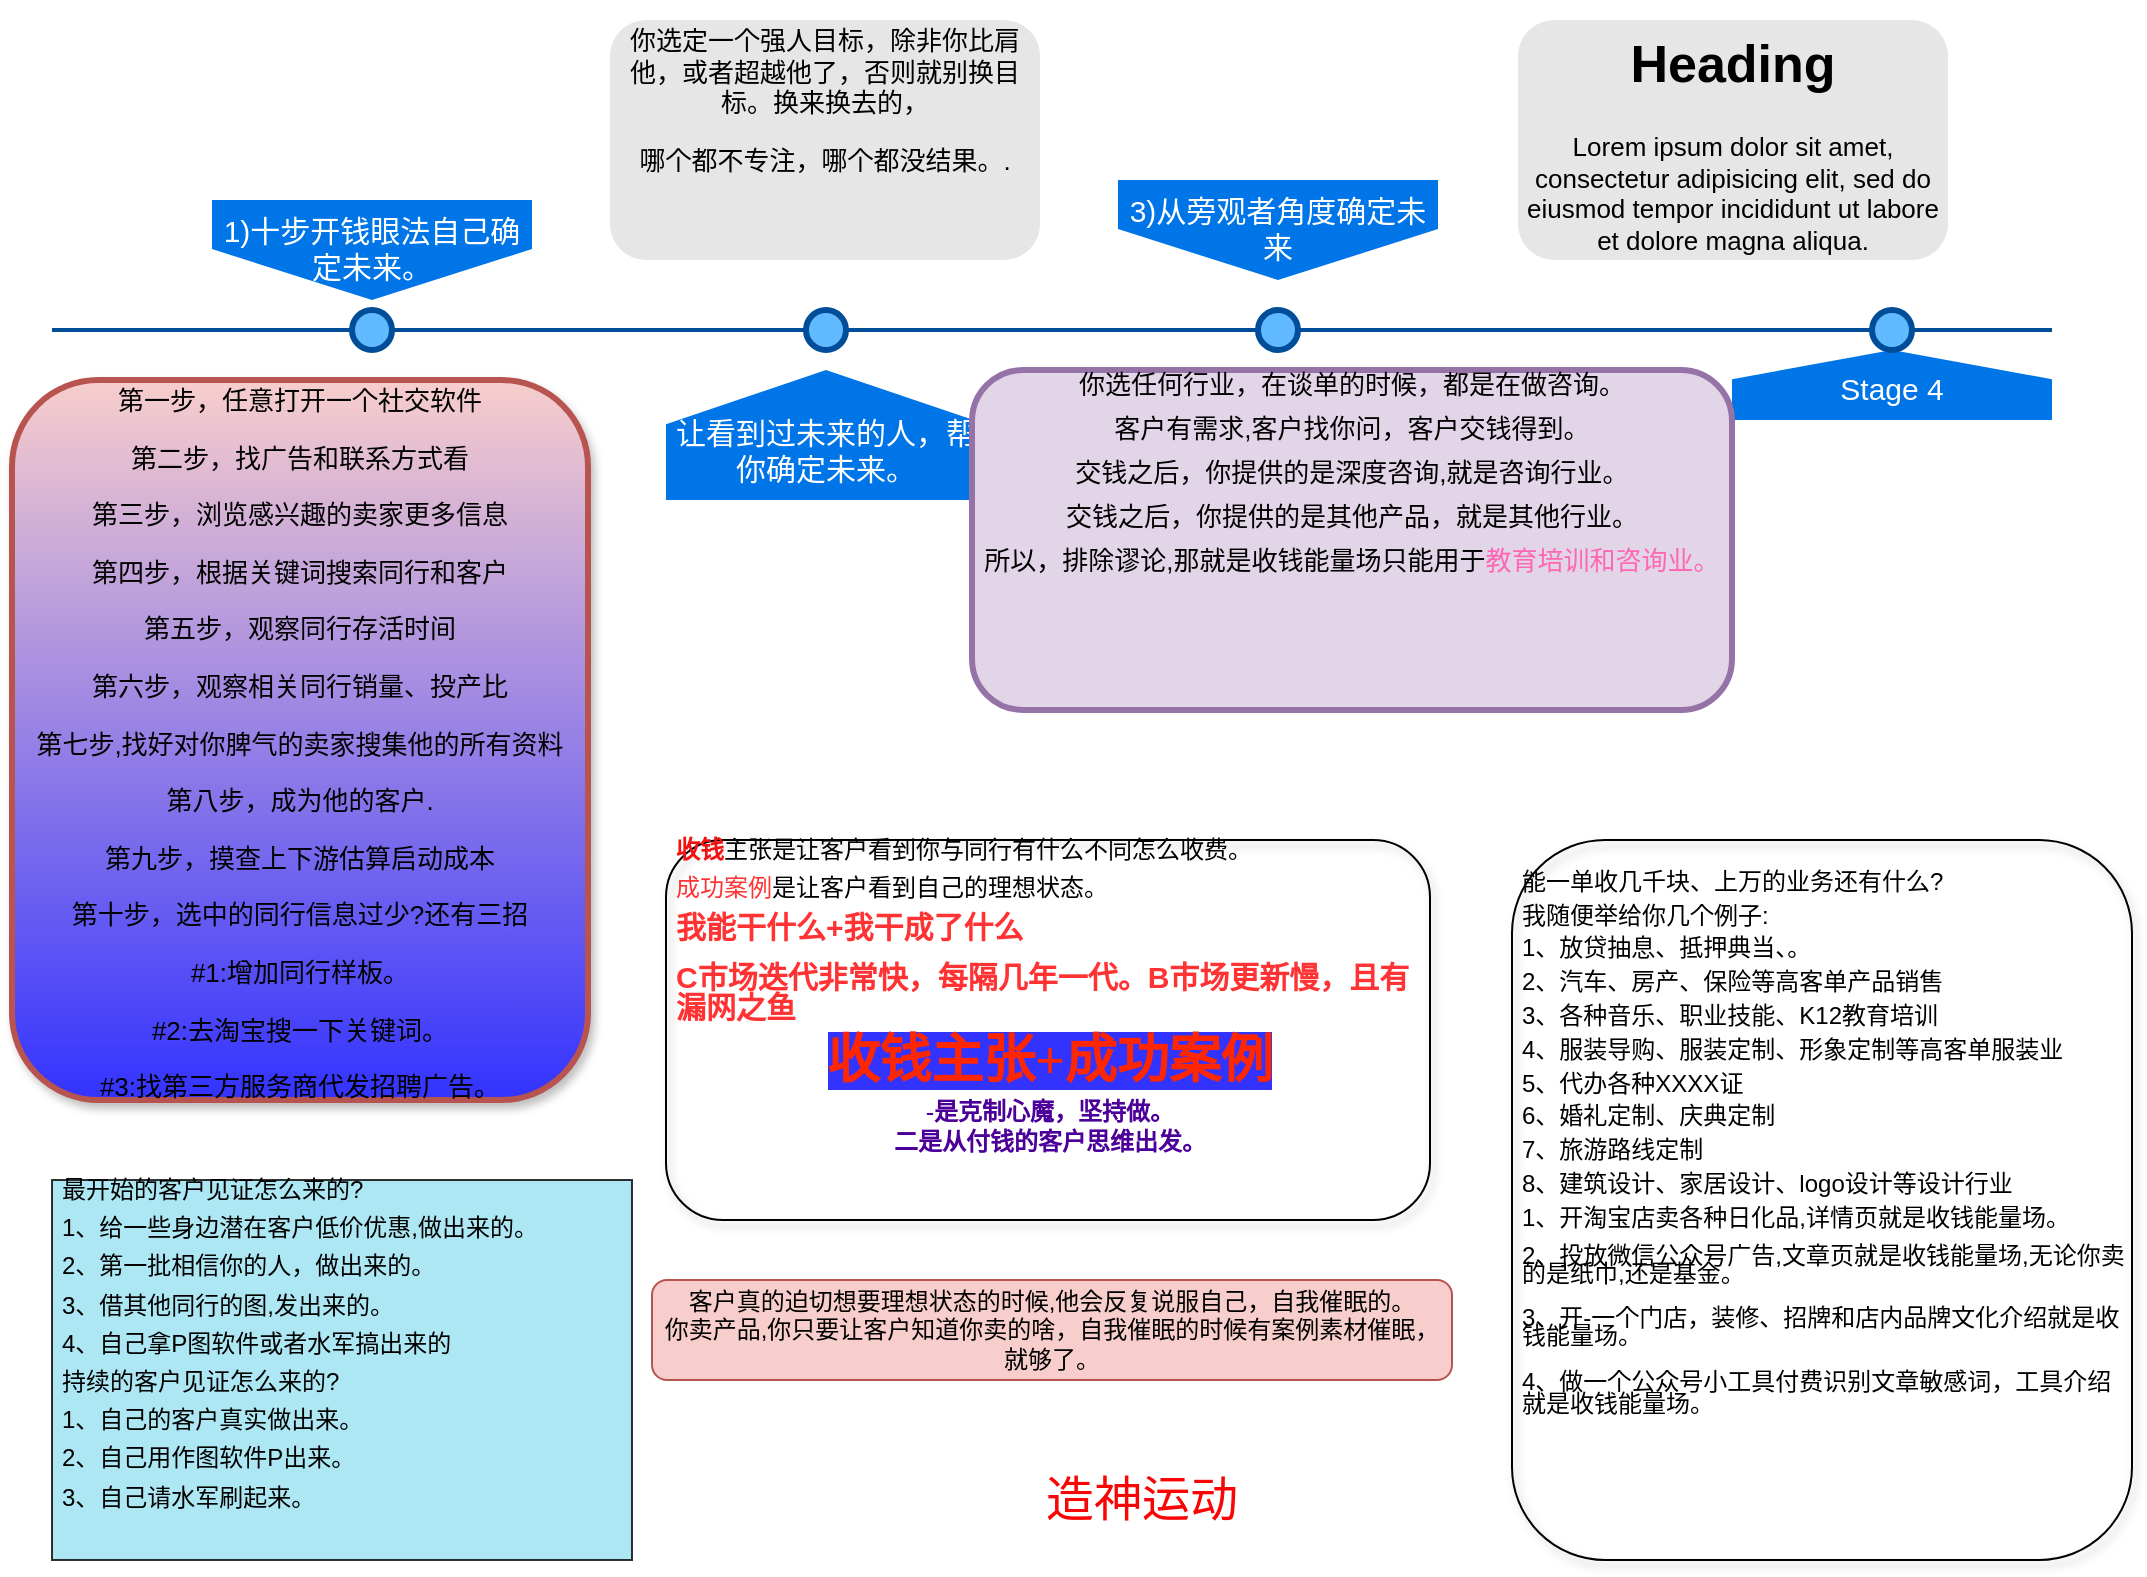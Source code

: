 <mxfile version="21.0.8" type="github">
  <diagram name="Page-1" id="82e54ff1-d628-8f03-85c4-9753963a91cd">
    <mxGraphModel dx="1343" dy="906" grid="1" gridSize="10" guides="1" tooltips="1" connect="1" arrows="1" fold="1" page="1" pageScale="1" pageWidth="1100" pageHeight="850" background="none" math="0" shadow="0">
      <root>
        <mxCell id="0" />
        <mxCell id="1" parent="0" />
        <mxCell id="4ec97bd9e5d20128-1" value="" style="line;strokeWidth=2;html=1;fillColor=none;fontSize=28;fontColor=#004D99;strokeColor=#004D99;" parent="1" vertex="1">
          <mxGeometry x="30" y="170" width="1000" height="10" as="geometry" />
        </mxCell>
        <mxCell id="4ec97bd9e5d20128-5" value="1)十步开钱眼法自己确定未来。" style="shape=offPageConnector;whiteSpace=wrap;html=1;fillColor=#0075E8;fontSize=15;fontColor=#FFFFFF;size=0.509;verticalAlign=top;strokeColor=none;" parent="1" vertex="1">
          <mxGeometry x="110" y="110" width="160" height="50" as="geometry" />
        </mxCell>
        <mxCell id="4ec97bd9e5d20128-6" value="3)从旁观者角度确定未来" style="shape=offPageConnector;whiteSpace=wrap;html=1;fillColor=#0075E8;fontSize=15;fontColor=#FFFFFF;size=0.509;verticalAlign=top;strokeColor=none;" parent="1" vertex="1">
          <mxGeometry x="563" y="100" width="160" height="50" as="geometry" />
        </mxCell>
        <mxCell id="4ec97bd9e5d20128-7" value="让看到过未来的人，帮你确定未来。" style="shape=offPageConnector;whiteSpace=wrap;html=1;fillColor=#0075E8;fontSize=15;fontColor=#FFFFFF;size=0.418;flipV=1;verticalAlign=bottom;strokeColor=none;spacingBottom=4;" parent="1" vertex="1">
          <mxGeometry x="337" y="195" width="160" height="65" as="geometry" />
        </mxCell>
        <mxCell id="4ec97bd9e5d20128-8" value="&lt;span&gt;Stage 4&lt;/span&gt;" style="shape=offPageConnector;whiteSpace=wrap;html=1;fillColor=#0075E8;fontSize=15;fontColor=#FFFFFF;size=0.418;flipV=1;verticalAlign=bottom;strokeColor=none;spacingBottom=4;" parent="1" vertex="1">
          <mxGeometry x="870" y="185" width="160" height="35" as="geometry" />
        </mxCell>
        <mxCell id="4ec97bd9e5d20128-9" value="" style="ellipse;whiteSpace=wrap;html=1;fillColor=#61BAFF;fontSize=28;fontColor=#004D99;strokeWidth=3;strokeColor=#004D99;" parent="1" vertex="1">
          <mxGeometry x="180" y="165" width="20" height="20" as="geometry" />
        </mxCell>
        <mxCell id="4ec97bd9e5d20128-10" value="" style="ellipse;whiteSpace=wrap;html=1;fillColor=#61BAFF;fontSize=28;fontColor=#004D99;strokeWidth=3;strokeColor=#004D99;" parent="1" vertex="1">
          <mxGeometry x="407" y="165" width="20" height="20" as="geometry" />
        </mxCell>
        <mxCell id="4ec97bd9e5d20128-11" value="" style="ellipse;whiteSpace=wrap;html=1;fillColor=#61BAFF;fontSize=28;fontColor=#004D99;strokeWidth=3;strokeColor=#004D99;" parent="1" vertex="1">
          <mxGeometry x="633" y="165" width="20" height="20" as="geometry" />
        </mxCell>
        <mxCell id="4ec97bd9e5d20128-13" value="" style="ellipse;whiteSpace=wrap;html=1;fillColor=#61BAFF;fontSize=28;fontColor=#004D99;strokeWidth=3;strokeColor=#004D99;" parent="1" vertex="1">
          <mxGeometry x="940" y="165" width="20" height="20" as="geometry" />
        </mxCell>
        <mxCell id="4ec97bd9e5d20128-14" value="&lt;p&gt;第一步，任意打开一个社交软件&lt;/p&gt;&lt;p&gt;第二步，找广告和联系方式看&lt;/p&gt;&lt;p&gt;第三步，浏览感兴趣的卖家更多信息&lt;/p&gt;&lt;p&gt;第四步，根据关键词搜索同行和客户&lt;/p&gt;&lt;p&gt;第五步，观察同行存活时间&lt;/p&gt;&lt;p&gt;第六步，观察相关同行销量、投产比&lt;/p&gt;&lt;p&gt;第七步,找好对你脾气的卖家搜集他的所有资料&lt;/p&gt;&lt;p&gt;第八步，成为他的客户.&lt;/p&gt;&lt;p&gt;第九步，摸查上下游估算启动成本&lt;/p&gt;&lt;p&gt;第十步，选中的同行信息过少?还有三招&lt;/p&gt;&lt;p&gt;#1:增加同行样板。&lt;/p&gt;&lt;p&gt;#2:去淘宝搜一下关键词。&lt;/p&gt;&lt;p&gt;#3:找第三方服务商代发招聘广告。&lt;/p&gt;" style="text;html=1;spacing=5;spacingTop=-20;whiteSpace=wrap;overflow=hidden;strokeColor=#b85450;strokeWidth=3;fillColor=#f8cecc;fontSize=13;align=center;rounded=1;shadow=1;gradientColor=#3333FF;" parent="1" vertex="1">
          <mxGeometry x="10" y="200" width="288" height="360" as="geometry" />
        </mxCell>
        <mxCell id="4ec97bd9e5d20128-16" value="&lt;p&gt;你选定一个强人目标，除非你比肩他，或者超越他了，否则就别换目标。换来换去的，&lt;/p&gt;&lt;p&gt;哪个都不专注，哪个都没结果。.&lt;/p&gt;" style="text;html=1;spacing=5;spacingTop=-20;whiteSpace=wrap;overflow=hidden;strokeColor=none;strokeWidth=3;fillColor=#E6E6E6;fontSize=13;fontColor=#000000;align=center;rounded=1;" parent="1" vertex="1">
          <mxGeometry x="309" y="20" width="215" height="120" as="geometry" />
        </mxCell>
        <mxCell id="4ec97bd9e5d20128-17" value="&lt;p style=&quot;line-height: 70%;&quot;&gt;你选任何行业，在谈单的时候，都是在做咨询。&lt;/p&gt;&lt;p style=&quot;line-height: 70%;&quot;&gt;客户有需求,客户找你问，客户交钱得到。&lt;/p&gt;&lt;p style=&quot;line-height: 70%;&quot;&gt;交钱之后，你提供的是深度咨询,就是咨询行业。&lt;/p&gt;&lt;p style=&quot;line-height: 70%;&quot;&gt;交钱之后，你提供的是其他产品，就是其他行业。&lt;/p&gt;&lt;p style=&quot;line-height: 70%;&quot;&gt;所以，排除谬论,那就是收钱能量场只能用于&lt;font color=&quot;#ff66b3&quot;&gt;教育培训和咨询业。&lt;/font&gt;&lt;/p&gt;" style="text;html=1;spacing=5;spacingTop=-20;whiteSpace=wrap;overflow=hidden;strokeColor=#9673a6;strokeWidth=3;fillColor=#e1d5e7;fontSize=13;align=center;rounded=1;" parent="1" vertex="1">
          <mxGeometry x="490" y="195" width="380" height="170" as="geometry" />
        </mxCell>
        <mxCell id="4ec97bd9e5d20128-18" value="&lt;h1&gt;Heading&lt;/h1&gt;&lt;p&gt;Lorem ipsum dolor sit amet, consectetur adipisicing elit, sed do eiusmod tempor incididunt ut labore et dolore magna aliqua.&lt;/p&gt;" style="text;html=1;spacing=5;spacingTop=-20;whiteSpace=wrap;overflow=hidden;strokeColor=none;strokeWidth=3;fillColor=#E6E6E6;fontSize=13;fontColor=#000000;align=center;rounded=1;" parent="1" vertex="1">
          <mxGeometry x="763" y="20" width="215" height="120" as="geometry" />
        </mxCell>
        <mxCell id="YIFMpMohFCwJruksvC_Z-1" value="&lt;p style=&quot;line-height: 60%;&quot;&gt;&lt;b&gt;&lt;font color=&quot;#f31212&quot;&gt;收钱&lt;/font&gt;&lt;/b&gt;主张是让客户看到你与同行有什么不同怎么收费。&lt;/p&gt;&lt;p style=&quot;line-height: 60%;&quot;&gt;&lt;span style=&quot;font-size: 12px;&quot;&gt;&lt;font color=&quot;#ff3333&quot;&gt;成功案例&lt;/font&gt;是让客户看到自己的理想状态。&lt;/span&gt;&lt;/p&gt;&lt;p style=&quot;line-height: 60%;&quot;&gt;&lt;b style=&quot;&quot;&gt;&lt;font color=&quot;#ff3333&quot; style=&quot;font-size: 15px;&quot;&gt;我能干什么+我干成了什么&lt;/font&gt;&lt;/b&gt;&lt;/p&gt;&lt;p style=&quot;line-height: 112%;&quot;&gt;&lt;b style=&quot;&quot;&gt;&lt;font color=&quot;#ff3333&quot; style=&quot;font-size: 15px;&quot;&gt;C市场迭代非常快，每隔几年一代。B市场更新慢，且有漏网之鱼&lt;/font&gt;&lt;/b&gt;&lt;/p&gt;&lt;p style=&quot;text-align: center; line-height: 112%;&quot;&gt;&lt;b style=&quot;&quot;&gt;&lt;font color=&quot;#ff2600&quot; face=&quot;Garamond&quot; style=&quot;font-size: 26px; background-color: rgb(51, 51, 255);&quot;&gt;收钱主张+成功案例&lt;/font&gt;&lt;/b&gt;&lt;/p&gt;&lt;p style=&quot;text-align: center; line-height: 30%;&quot;&gt;&lt;font color=&quot;#4c0099&quot; face=&quot;Garamond&quot; style=&quot;&quot;&gt;&lt;b style=&quot;background-color: rgb(255, 255, 255);&quot;&gt;-是克制心魔，坚持做。&lt;/b&gt;&lt;br&gt;&lt;/font&gt;&lt;/p&gt;&lt;div style=&quot;text-align: center; line-height: 30%;&quot;&gt;&lt;font color=&quot;#4c0099&quot; face=&quot;Garamond&quot;&gt;&lt;b style=&quot;&quot;&gt;二是从付钱的客户思维出发。&lt;/b&gt;&lt;/font&gt;&lt;/div&gt;&lt;p style=&quot;text-align: center; line-height: 112%;&quot;&gt;&lt;font color=&quot;#ff2600&quot; face=&quot;Garamond&quot; style=&quot;&quot;&gt;&lt;b style=&quot;background-color: rgb(255, 255, 255);&quot;&gt;&lt;br&gt;&lt;/b&gt;&lt;/font&gt;&lt;/p&gt;" style="text;html=1;strokeColor=default;fillColor=none;spacing=5;spacingTop=-20;whiteSpace=wrap;overflow=hidden;rounded=1;shadow=1;" vertex="1" parent="1">
          <mxGeometry x="337" y="430" width="382" height="190" as="geometry" />
        </mxCell>
        <mxCell id="YIFMpMohFCwJruksvC_Z-7" value="&lt;p style=&quot;line-height: 40%;&quot;&gt;&lt;br&gt;&lt;/p&gt;&lt;p style=&quot;line-height: 40%;&quot;&gt;能一单收几千块、上万的业务还有什么?&lt;/p&gt;&lt;p style=&quot;line-height: 40%;&quot;&gt;&lt;span style=&quot;font-size: 12px;&quot;&gt;我随便举给你几个例子:&lt;/span&gt;&lt;/p&gt;&lt;p style=&quot;line-height: 40%;&quot;&gt;&lt;span style=&quot;font-size: 12px;&quot;&gt;1、放贷抽息、抵押典当、。&lt;/span&gt;&lt;/p&gt;&lt;p style=&quot;line-height: 40%;&quot;&gt;&lt;span style=&quot;font-size: 12px;&quot;&gt;2、汽车、房产、保险等高客单产品销售&lt;/span&gt;&lt;/p&gt;&lt;p style=&quot;line-height: 40%;&quot;&gt;&lt;span style=&quot;font-size: 12px;&quot;&gt;3、各种音乐、职业技能、K12教育培训&lt;/span&gt;&lt;/p&gt;&lt;p style=&quot;line-height: 40%;&quot;&gt;&lt;span style=&quot;font-size: 12px;&quot;&gt;4、服装导购、服装定制、形象定制等高客单服装业&lt;/span&gt;&lt;/p&gt;&lt;p style=&quot;line-height: 40%;&quot;&gt;&lt;span style=&quot;font-size: 12px;&quot;&gt;5、代办各种XXXX证&lt;/span&gt;&lt;/p&gt;&lt;p style=&quot;line-height: 40%;&quot;&gt;&lt;span style=&quot;font-size: 12px;&quot;&gt;6、婚礼定制、庆典定制&lt;/span&gt;&lt;/p&gt;&lt;p style=&quot;line-height: 40%;&quot;&gt;&lt;span style=&quot;font-size: 12px;&quot;&gt;7、旅游路线定制&lt;/span&gt;&lt;/p&gt;&lt;p style=&quot;line-height: 40%;&quot;&gt;&lt;span style=&quot;font-size: 12px;&quot;&gt;8、建筑设计、家居设计、logo设计等设计行业&lt;/span&gt;&lt;/p&gt;&lt;p style=&quot;line-height: 40%;&quot;&gt;1、开淘宝店卖各种日化品,详情页就是收钱能量场。&lt;/p&gt;&lt;p style=&quot;line-height: 80%;&quot;&gt;&lt;span style=&quot;font-size: 12px;&quot;&gt;2、投放微信公众号广告,文章页就是收钱能量场,无论你卖的是纸巾,还是基金。&lt;/span&gt;&lt;/p&gt;&lt;p style=&quot;line-height: 80%;&quot;&gt;&lt;span style=&quot;font-size: 12px;&quot;&gt;3、开-一个门店，装修、招牌和店内品牌文化介绍就是收钱能量场。&lt;/span&gt;&lt;/p&gt;&lt;p style=&quot;line-height: 40%;&quot;&gt;&lt;/p&gt;&lt;p style=&quot;line-height: 90%;&quot;&gt;&lt;span style=&quot;font-size: 12px;&quot;&gt;4、做一个公众号小工具付费识别文章敏感词，工具介绍就是收钱能量场。&lt;/span&gt;&lt;/p&gt;&lt;p style=&quot;line-height: 50%;&quot;&gt;&lt;span style=&quot;font-size: 12px;&quot;&gt;&lt;br&gt;&lt;/span&gt;&lt;/p&gt;" style="text;html=1;strokeColor=default;fillColor=none;spacing=5;spacingTop=-20;whiteSpace=wrap;overflow=hidden;rounded=1;shadow=1;" vertex="1" parent="1">
          <mxGeometry x="760" y="430" width="310" height="360" as="geometry" />
        </mxCell>
        <mxCell id="YIFMpMohFCwJruksvC_Z-8" value="客户真的迫切想要理想状态的时候,他会反复说服自己，自我催眠的。&lt;br&gt;你卖产品,你只要让客户知道你卖的啥，自我催眠的时候有案例素材催眠，就够了。" style="text;html=1;strokeColor=#b85450;fillColor=#f8cecc;align=center;verticalAlign=middle;whiteSpace=wrap;rounded=1;" vertex="1" parent="1">
          <mxGeometry x="330" y="650" width="400" height="50" as="geometry" />
        </mxCell>
        <mxCell id="YIFMpMohFCwJruksvC_Z-9" value="&lt;p style=&quot;line-height: 60%;&quot;&gt;最开始的客户见证怎么来的?&lt;/p&gt;&lt;p style=&quot;line-height: 60%;&quot;&gt;&lt;span style=&quot;font-size: 12px;&quot;&gt;1、给一些身边潜在客户低价优惠,做出来的。&lt;/span&gt;&lt;/p&gt;&lt;p style=&quot;line-height: 60%;&quot;&gt;&lt;span style=&quot;font-size: 12px;&quot;&gt;2、第一批相信你的人，做出来的。&lt;/span&gt;&lt;/p&gt;&lt;p style=&quot;line-height: 60%;&quot;&gt;&lt;span style=&quot;font-size: 12px;&quot;&gt;3、借其他同行的图,发出来的。&lt;/span&gt;&lt;/p&gt;&lt;p style=&quot;line-height: 60%;&quot;&gt;&lt;span style=&quot;font-size: 12px;&quot;&gt;4、自己拿P图软件或者水军搞出来的&lt;/span&gt;&lt;/p&gt;&lt;p style=&quot;line-height: 60%;&quot;&gt;持续的客户见证怎么来的?&lt;/p&gt;&lt;p style=&quot;line-height: 60%;&quot;&gt;&lt;span style=&quot;font-size: 12px;&quot;&gt;1、自己的客户真实做出来。&lt;/span&gt;&lt;/p&gt;&lt;p style=&quot;line-height: 60%;&quot;&gt;&lt;span style=&quot;font-size: 12px;&quot;&gt;2、自己用作图软件P出来。&lt;/span&gt;&lt;/p&gt;&lt;p style=&quot;line-height: 60%;&quot;&gt;&lt;/p&gt;&lt;p style=&quot;line-height: 60%;&quot;&gt;&lt;span style=&quot;font-size: 12px;&quot;&gt;3、自己请水军刷起来。&lt;/span&gt;&lt;/p&gt;" style="text;html=1;strokeColor=default;fillColor=#99e1f0;spacing=5;spacingTop=-20;whiteSpace=wrap;overflow=hidden;rounded=0;opacity=80;" vertex="1" parent="1">
          <mxGeometry x="30" y="600" width="290" height="190" as="geometry" />
        </mxCell>
        <mxCell id="YIFMpMohFCwJruksvC_Z-10" value="&lt;font color=&quot;#fa0505&quot; style=&quot;font-size: 24px;&quot;&gt;造神运动&lt;/font&gt;" style="text;html=1;strokeColor=none;fillColor=none;align=center;verticalAlign=middle;whiteSpace=wrap;rounded=0;" vertex="1" parent="1">
          <mxGeometry x="510" y="730" width="130" height="60" as="geometry" />
        </mxCell>
      </root>
    </mxGraphModel>
  </diagram>
</mxfile>
